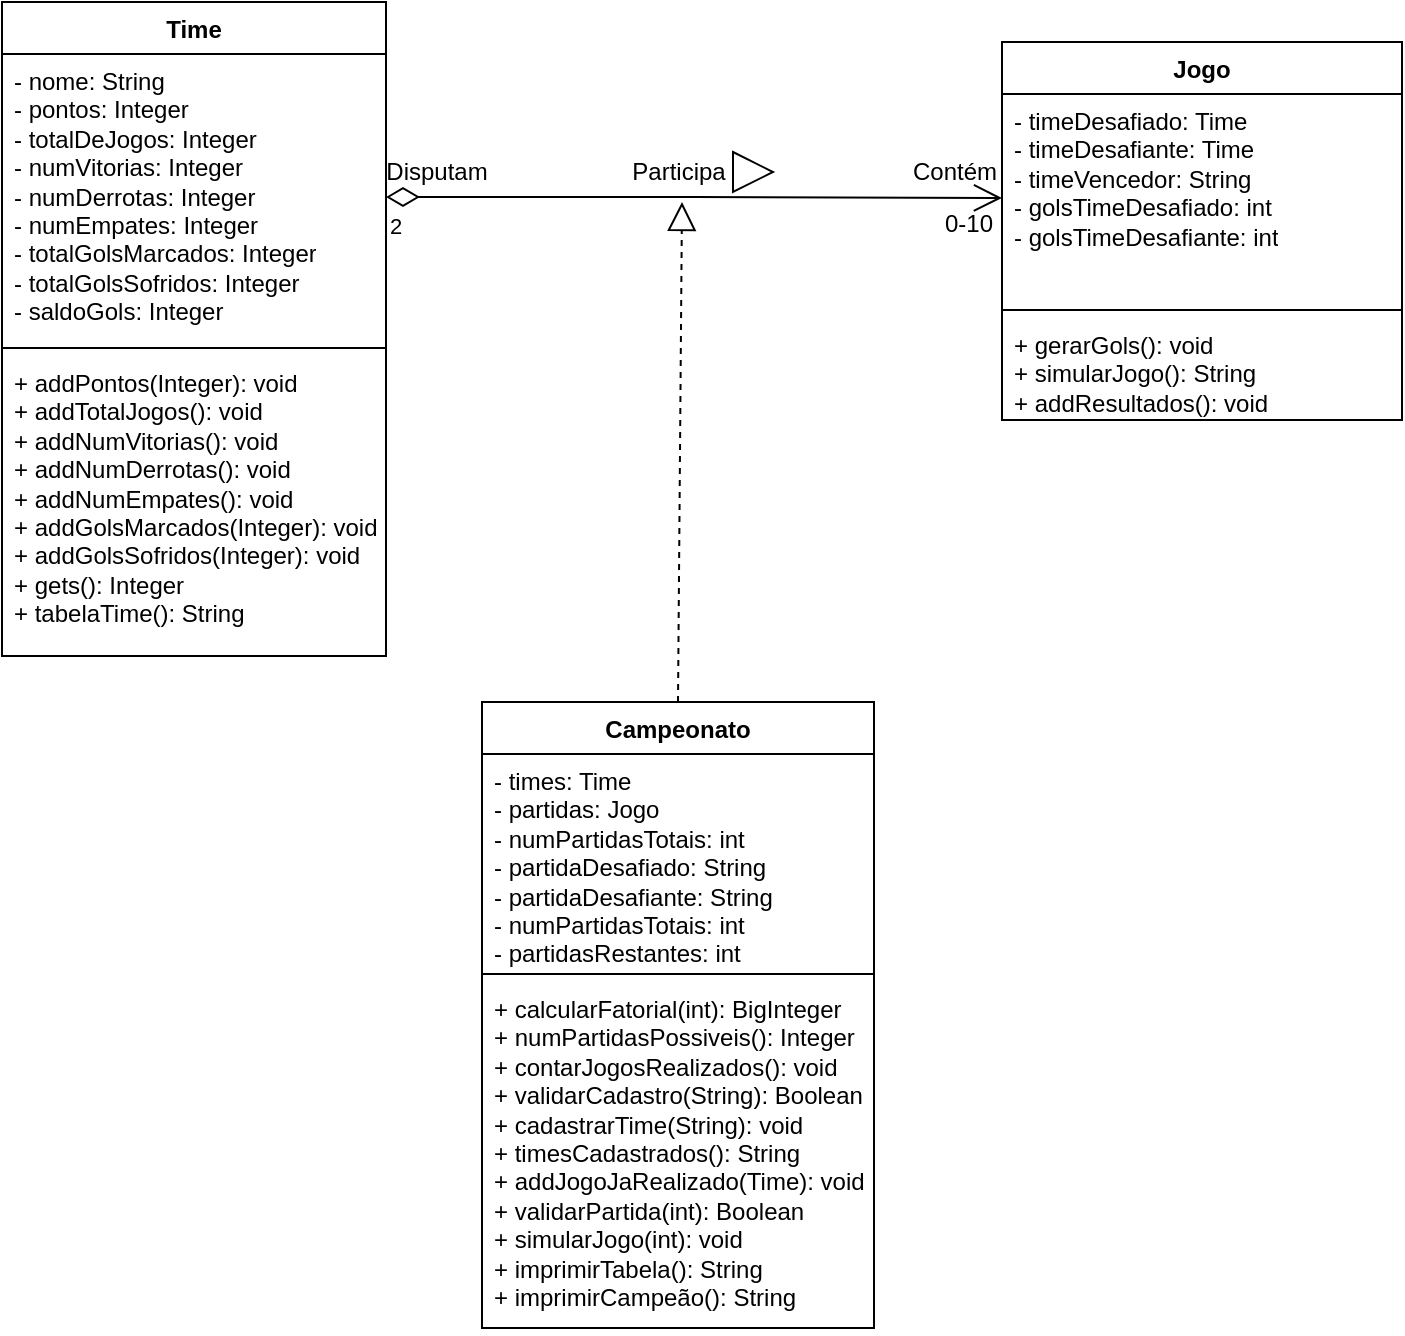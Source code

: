 <mxfile version="24.2.5" type="device">
  <diagram name="Página-1" id="dd9kBXBh9ji6dLDrC2W8">
    <mxGraphModel dx="1629" dy="1469" grid="0" gridSize="10" guides="1" tooltips="1" connect="1" arrows="1" fold="1" page="1" pageScale="1" pageWidth="827" pageHeight="1169" math="0" shadow="0">
      <root>
        <mxCell id="0" />
        <mxCell id="1" parent="0" />
        <mxCell id="BUn3DIMlwChs2w5cdEPc-5" value="Time" style="swimlane;fontStyle=1;align=center;verticalAlign=top;childLayout=stackLayout;horizontal=1;startSize=26;horizontalStack=0;resizeParent=1;resizeParentMax=0;resizeLast=0;collapsible=1;marginBottom=0;whiteSpace=wrap;html=1;" vertex="1" parent="1">
          <mxGeometry x="60" y="50" width="192" height="327" as="geometry" />
        </mxCell>
        <mxCell id="BUn3DIMlwChs2w5cdEPc-6" value="- nome: String&lt;div&gt;- pontos: Integer&lt;/div&gt;&lt;div&gt;- totalDeJogos: Integer&lt;/div&gt;&lt;div&gt;- numVitorias: Integer&lt;/div&gt;&lt;div&gt;- numDerrotas: Integer&lt;/div&gt;&lt;div&gt;- numEmpates: Integer&lt;/div&gt;&lt;div&gt;- totalGolsMarcados: Integer&lt;/div&gt;&lt;div&gt;- totalGolsSofridos: Integer&lt;/div&gt;&lt;div&gt;- saldoGols: Integer&lt;/div&gt;" style="text;strokeColor=none;fillColor=none;align=left;verticalAlign=top;spacingLeft=4;spacingRight=4;overflow=hidden;rotatable=0;points=[[0,0.5],[1,0.5]];portConstraint=eastwest;whiteSpace=wrap;html=1;" vertex="1" parent="BUn3DIMlwChs2w5cdEPc-5">
          <mxGeometry y="26" width="192" height="143" as="geometry" />
        </mxCell>
        <mxCell id="BUn3DIMlwChs2w5cdEPc-7" value="" style="line;strokeWidth=1;fillColor=none;align=left;verticalAlign=middle;spacingTop=-1;spacingLeft=3;spacingRight=3;rotatable=0;labelPosition=right;points=[];portConstraint=eastwest;strokeColor=inherit;" vertex="1" parent="BUn3DIMlwChs2w5cdEPc-5">
          <mxGeometry y="169" width="192" height="8" as="geometry" />
        </mxCell>
        <mxCell id="BUn3DIMlwChs2w5cdEPc-8" value="&lt;div&gt;+ addPontos(Integer): void&lt;/div&gt;&lt;div&gt;+ addTotalJogos(): void&lt;/div&gt;&lt;div&gt;+ addNumVitorias(): void&lt;/div&gt;&lt;div&gt;+ addNumDerrotas(): void&lt;/div&gt;&lt;div&gt;+ addNumEmpates(): void&lt;/div&gt;&lt;div&gt;+ addGolsMarcados(Integer): void&lt;/div&gt;&lt;div&gt;+ addGolsSofridos(Integer): void&lt;/div&gt;&lt;div&gt;+ gets(): Integer&lt;/div&gt;+ tabelaTime(): String" style="text;strokeColor=none;fillColor=none;align=left;verticalAlign=top;spacingLeft=4;spacingRight=4;overflow=hidden;rotatable=0;points=[[0,0.5],[1,0.5]];portConstraint=eastwest;whiteSpace=wrap;html=1;" vertex="1" parent="BUn3DIMlwChs2w5cdEPc-5">
          <mxGeometry y="177" width="192" height="150" as="geometry" />
        </mxCell>
        <mxCell id="BUn3DIMlwChs2w5cdEPc-9" value="Jogo" style="swimlane;fontStyle=1;align=center;verticalAlign=top;childLayout=stackLayout;horizontal=1;startSize=26;horizontalStack=0;resizeParent=1;resizeParentMax=0;resizeLast=0;collapsible=1;marginBottom=0;whiteSpace=wrap;html=1;" vertex="1" parent="1">
          <mxGeometry x="560" y="70" width="200" height="189" as="geometry" />
        </mxCell>
        <mxCell id="BUn3DIMlwChs2w5cdEPc-10" value="- timeDesafiado: Time&lt;div&gt;- timeDesafiante: Time&lt;/div&gt;&lt;div&gt;- timeVencedor: String&lt;/div&gt;&lt;div&gt;- golsTimeDesafiado: int&lt;/div&gt;&lt;div&gt;- golsTimeDesafiante: int&lt;/div&gt;" style="text;strokeColor=none;fillColor=none;align=left;verticalAlign=top;spacingLeft=4;spacingRight=4;overflow=hidden;rotatable=0;points=[[0,0.5],[1,0.5]];portConstraint=eastwest;whiteSpace=wrap;html=1;" vertex="1" parent="BUn3DIMlwChs2w5cdEPc-9">
          <mxGeometry y="26" width="200" height="104" as="geometry" />
        </mxCell>
        <mxCell id="BUn3DIMlwChs2w5cdEPc-11" value="" style="line;strokeWidth=1;fillColor=none;align=left;verticalAlign=middle;spacingTop=-1;spacingLeft=3;spacingRight=3;rotatable=0;labelPosition=right;points=[];portConstraint=eastwest;strokeColor=inherit;" vertex="1" parent="BUn3DIMlwChs2w5cdEPc-9">
          <mxGeometry y="130" width="200" height="8" as="geometry" />
        </mxCell>
        <mxCell id="BUn3DIMlwChs2w5cdEPc-12" value="+ gerarGols(): void&lt;div&gt;+ simularJogo(): String&lt;div&gt;+ addResultados(): void&lt;/div&gt;&lt;div&gt;&lt;br&gt;&lt;/div&gt;&lt;/div&gt;" style="text;strokeColor=none;fillColor=none;align=left;verticalAlign=top;spacingLeft=4;spacingRight=4;overflow=hidden;rotatable=0;points=[[0,0.5],[1,0.5]];portConstraint=eastwest;whiteSpace=wrap;html=1;" vertex="1" parent="BUn3DIMlwChs2w5cdEPc-9">
          <mxGeometry y="138" width="200" height="51" as="geometry" />
        </mxCell>
        <mxCell id="BUn3DIMlwChs2w5cdEPc-13" value="Campeonato" style="swimlane;fontStyle=1;align=center;verticalAlign=top;childLayout=stackLayout;horizontal=1;startSize=26;horizontalStack=0;resizeParent=1;resizeParentMax=0;resizeLast=0;collapsible=1;marginBottom=0;whiteSpace=wrap;html=1;" vertex="1" parent="1">
          <mxGeometry x="300" y="400" width="196" height="313" as="geometry" />
        </mxCell>
        <mxCell id="BUn3DIMlwChs2w5cdEPc-14" value="- times: Time&lt;div&gt;- partidas: Jogo&lt;/div&gt;&lt;div&gt;- numPartidasTotais: int&lt;/div&gt;&lt;div&gt;&lt;div&gt;- partidaDesafiado: String&lt;/div&gt;&lt;div&gt;- partidaDesafiante: String&lt;/div&gt;&lt;/div&gt;&lt;div&gt;- numPartidasTotais: int&lt;/div&gt;&lt;div&gt;- partidasRestantes: int&lt;/div&gt;" style="text;strokeColor=none;fillColor=none;align=left;verticalAlign=top;spacingLeft=4;spacingRight=4;overflow=hidden;rotatable=0;points=[[0,0.5],[1,0.5]];portConstraint=eastwest;whiteSpace=wrap;html=1;" vertex="1" parent="BUn3DIMlwChs2w5cdEPc-13">
          <mxGeometry y="26" width="196" height="106" as="geometry" />
        </mxCell>
        <mxCell id="BUn3DIMlwChs2w5cdEPc-15" value="" style="line;strokeWidth=1;fillColor=none;align=left;verticalAlign=middle;spacingTop=-1;spacingLeft=3;spacingRight=3;rotatable=0;labelPosition=right;points=[];portConstraint=eastwest;strokeColor=inherit;" vertex="1" parent="BUn3DIMlwChs2w5cdEPc-13">
          <mxGeometry y="132" width="196" height="8" as="geometry" />
        </mxCell>
        <mxCell id="BUn3DIMlwChs2w5cdEPc-16" value="&lt;div&gt;+ calcularFatorial(int): BigInteger&lt;/div&gt;+ numPartidasPossiveis(): Integer&lt;div&gt;+ contarJogosRealizados(): void&lt;/div&gt;&lt;div&gt;+ validarCadastro(String): Boolean&lt;/div&gt;&lt;div&gt;+ cadastrarTime(String): void&lt;/div&gt;&lt;div&gt;+ timesCadastrados(): String&lt;/div&gt;&lt;div&gt;+ addJogoJaRealizado(Time): void&lt;br&gt;&lt;/div&gt;&lt;div&gt;+ validarPartida(int): Boolean&amp;nbsp;&lt;/div&gt;&lt;div&gt;+ simularJogo(int): void&lt;/div&gt;&lt;div&gt;+ imprimirTabela(): String&lt;/div&gt;&lt;div&gt;+ imprimirCampeão(): String&lt;/div&gt;" style="text;strokeColor=none;fillColor=none;align=left;verticalAlign=top;spacingLeft=4;spacingRight=4;overflow=hidden;rotatable=0;points=[[0,0.5],[1,0.5]];portConstraint=eastwest;whiteSpace=wrap;html=1;" vertex="1" parent="BUn3DIMlwChs2w5cdEPc-13">
          <mxGeometry y="140" width="196" height="173" as="geometry" />
        </mxCell>
        <mxCell id="BUn3DIMlwChs2w5cdEPc-20" value="2" style="endArrow=open;html=1;endSize=12;startArrow=diamondThin;startSize=14;startFill=0;edgeStyle=orthogonalEdgeStyle;align=left;verticalAlign=bottom;rounded=0;entryX=0;entryY=0.5;entryDx=0;entryDy=0;exitX=1;exitY=0.5;exitDx=0;exitDy=0;" edge="1" parent="1" source="BUn3DIMlwChs2w5cdEPc-6" target="BUn3DIMlwChs2w5cdEPc-10">
          <mxGeometry x="-1" y="-22" relative="1" as="geometry">
            <mxPoint x="280" y="170" as="sourcePoint" />
            <mxPoint x="402" y="170" as="targetPoint" />
            <Array as="points" />
            <mxPoint y="1" as="offset" />
          </mxGeometry>
        </mxCell>
        <mxCell id="BUn3DIMlwChs2w5cdEPc-21" value="" style="endArrow=block;dashed=1;endFill=0;endSize=12;html=1;rounded=0;exitX=0.5;exitY=0;exitDx=0;exitDy=0;" edge="1" parent="1" source="BUn3DIMlwChs2w5cdEPc-13">
          <mxGeometry width="160" relative="1" as="geometry">
            <mxPoint x="330" y="240" as="sourcePoint" />
            <mxPoint x="400" y="150" as="targetPoint" />
          </mxGeometry>
        </mxCell>
        <mxCell id="BUn3DIMlwChs2w5cdEPc-22" value="" style="triangle;whiteSpace=wrap;html=1;" vertex="1" parent="1">
          <mxGeometry x="425.5" y="125" width="20" height="20" as="geometry" />
        </mxCell>
        <mxCell id="BUn3DIMlwChs2w5cdEPc-29" value="Participa" style="text;html=1;align=center;verticalAlign=middle;resizable=0;points=[];autosize=1;strokeColor=none;fillColor=none;" vertex="1" parent="1">
          <mxGeometry x="363" y="120" width="70" height="30" as="geometry" />
        </mxCell>
        <mxCell id="BUn3DIMlwChs2w5cdEPc-31" value="Contém" style="text;html=1;align=center;verticalAlign=middle;resizable=0;points=[];autosize=1;strokeColor=none;fillColor=none;" vertex="1" parent="1">
          <mxGeometry x="501" y="120" width="70" height="30" as="geometry" />
        </mxCell>
        <mxCell id="BUn3DIMlwChs2w5cdEPc-32" value="0-10" style="text;html=1;align=center;verticalAlign=middle;resizable=0;points=[];autosize=1;strokeColor=none;fillColor=none;" vertex="1" parent="1">
          <mxGeometry x="518" y="146" width="50" height="30" as="geometry" />
        </mxCell>
        <mxCell id="BUn3DIMlwChs2w5cdEPc-33" value="Disputam" style="text;html=1;align=center;verticalAlign=middle;resizable=0;points=[];autosize=1;strokeColor=none;fillColor=none;" vertex="1" parent="1">
          <mxGeometry x="242" y="120" width="70" height="30" as="geometry" />
        </mxCell>
      </root>
    </mxGraphModel>
  </diagram>
</mxfile>

